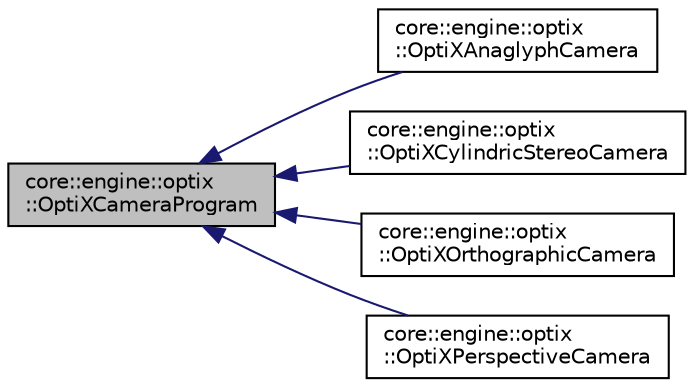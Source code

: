 digraph "core::engine::optix::OptiXCameraProgram"
{
 // LATEX_PDF_SIZE
  edge [fontname="Helvetica",fontsize="10",labelfontname="Helvetica",labelfontsize="10"];
  node [fontname="Helvetica",fontsize="10",shape=record];
  rankdir="LR";
  Node1 [label="core::engine::optix\l::OptiXCameraProgram",height=0.2,width=0.4,color="black", fillcolor="grey75", style="filled", fontcolor="black",tooltip="The OptiXCameraProgram class is an abstract class that provides the required programs for launching r..."];
  Node1 -> Node2 [dir="back",color="midnightblue",fontsize="10",style="solid",fontname="Helvetica"];
  Node2 [label="core::engine::optix\l::OptiXAnaglyphCamera",height=0.2,width=0.4,color="black", fillcolor="white", style="filled",URL="$da/da3/classcore_1_1engine_1_1optix_1_1OptiXAnaglyphCamera.html",tooltip=" "];
  Node1 -> Node3 [dir="back",color="midnightblue",fontsize="10",style="solid",fontname="Helvetica"];
  Node3 [label="core::engine::optix\l::OptiXCylindricStereoCamera",height=0.2,width=0.4,color="black", fillcolor="white", style="filled",URL="$d4/d0d/classcore_1_1engine_1_1optix_1_1OptiXCylindricStereoCamera.html",tooltip=" "];
  Node1 -> Node4 [dir="back",color="midnightblue",fontsize="10",style="solid",fontname="Helvetica"];
  Node4 [label="core::engine::optix\l::OptiXOrthographicCamera",height=0.2,width=0.4,color="black", fillcolor="white", style="filled",URL="$d9/db6/classcore_1_1engine_1_1optix_1_1OptiXOrthographicCamera.html",tooltip=" "];
  Node1 -> Node5 [dir="back",color="midnightblue",fontsize="10",style="solid",fontname="Helvetica"];
  Node5 [label="core::engine::optix\l::OptiXPerspectiveCamera",height=0.2,width=0.4,color="black", fillcolor="white", style="filled",URL="$de/d3a/classcore_1_1engine_1_1optix_1_1OptiXPerspectiveCamera.html",tooltip=" "];
}
